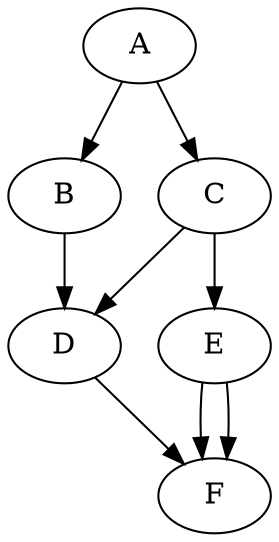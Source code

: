 digraph OneRoot {
    A [Weight = 2];
    B [Weight = 3];
    C [Weight = 1];
    D [Weight = 4];
    E [Weight = 2];
    F [Weight = 3];

    A -> B [Weight = 1];
    A -> C [Weight = 2];
    C -> D [Weight = 3];
    B -> D [Weight = 1];
    E -> F [Weight = 2];
    C -> E [Weight = 3];
    D -> F [Weight = 1];
    E -> F [Weight = 2];
}
